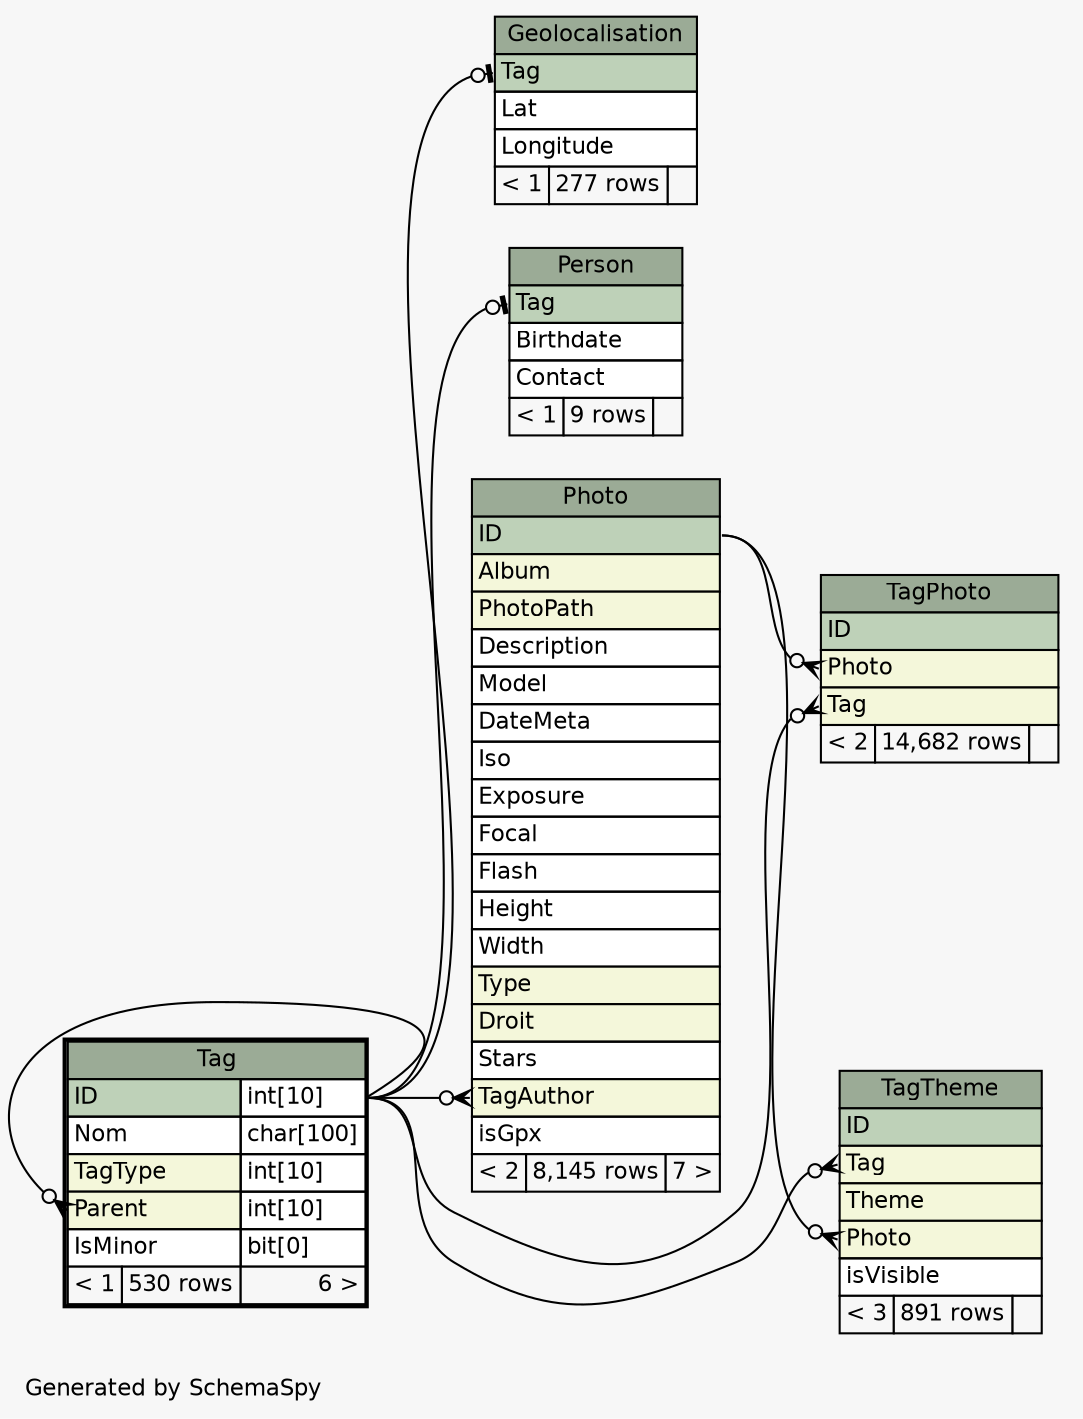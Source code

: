 // dot 2.28.0 on Linux 3.6.3-1-ARCH
// SchemaSpy rev 590
digraph "oneDegreeRelationshipsDiagram" {
  graph [
    rankdir="RL"
    bgcolor="#f7f7f7"
    label="\nGenerated by SchemaSpy"
    labeljust="l"
    nodesep="0.18"
    ranksep="0.46"
    fontname="Helvetica"
    fontsize="11"
  ];
  node [
    fontname="Helvetica"
    fontsize="11"
    shape="plaintext"
  ];
  edge [
    arrowsize="0.8"
  ];
  "Geolocalisation":"Tag":w -> "Tag":"ID.type":e [arrowhead=none dir=back arrowtail=teeodot];
  "Person":"Tag":w -> "Tag":"ID.type":e [arrowhead=none dir=back arrowtail=teeodot];
  "Photo":"TagAuthor":w -> "Tag":"ID.type":e [arrowhead=none dir=back arrowtail=crowodot];
  "Tag":"Parent":w -> "Tag":"ID.type":e [arrowhead=none dir=back arrowtail=crowodot];
  "TagPhoto":"Photo":w -> "Photo":"ID":e [arrowhead=none dir=back arrowtail=crowodot];
  "TagPhoto":"Tag":w -> "Tag":"ID.type":e [arrowhead=none dir=back arrowtail=crowodot];
  "TagTheme":"Photo":w -> "Photo":"ID":e [arrowhead=none dir=back arrowtail=crowodot];
  "TagTheme":"Tag":w -> "Tag":"ID.type":e [arrowhead=none dir=back arrowtail=crowodot];
  "Geolocalisation" [
    label=<
    <TABLE BORDER="0" CELLBORDER="1" CELLSPACING="0" BGCOLOR="#ffffff">
      <TR><TD COLSPAN="3" BGCOLOR="#9bab96" ALIGN="CENTER">Geolocalisation</TD></TR>
      <TR><TD PORT="Tag" COLSPAN="3" BGCOLOR="#bed1b8" ALIGN="LEFT">Tag</TD></TR>
      <TR><TD PORT="Lat" COLSPAN="3" ALIGN="LEFT">Lat</TD></TR>
      <TR><TD PORT="Longitude" COLSPAN="3" ALIGN="LEFT">Longitude</TD></TR>
      <TR><TD ALIGN="LEFT" BGCOLOR="#f7f7f7">&lt; 1</TD><TD ALIGN="RIGHT" BGCOLOR="#f7f7f7">277 rows</TD><TD ALIGN="RIGHT" BGCOLOR="#f7f7f7">  </TD></TR>
    </TABLE>>
    URL="Geolocalisation.html"
    tooltip="Geolocalisation"
  ];
  "Person" [
    label=<
    <TABLE BORDER="0" CELLBORDER="1" CELLSPACING="0" BGCOLOR="#ffffff">
      <TR><TD COLSPAN="3" BGCOLOR="#9bab96" ALIGN="CENTER">Person</TD></TR>
      <TR><TD PORT="Tag" COLSPAN="3" BGCOLOR="#bed1b8" ALIGN="LEFT">Tag</TD></TR>
      <TR><TD PORT="Birthdate" COLSPAN="3" ALIGN="LEFT">Birthdate</TD></TR>
      <TR><TD PORT="Contact" COLSPAN="3" ALIGN="LEFT">Contact</TD></TR>
      <TR><TD ALIGN="LEFT" BGCOLOR="#f7f7f7">&lt; 1</TD><TD ALIGN="RIGHT" BGCOLOR="#f7f7f7">9 rows</TD><TD ALIGN="RIGHT" BGCOLOR="#f7f7f7">  </TD></TR>
    </TABLE>>
    URL="Person.html"
    tooltip="Person"
  ];
  "Photo" [
    label=<
    <TABLE BORDER="0" CELLBORDER="1" CELLSPACING="0" BGCOLOR="#ffffff">
      <TR><TD COLSPAN="3" BGCOLOR="#9bab96" ALIGN="CENTER">Photo</TD></TR>
      <TR><TD PORT="ID" COLSPAN="3" BGCOLOR="#bed1b8" ALIGN="LEFT">ID</TD></TR>
      <TR><TD PORT="Album" COLSPAN="3" BGCOLOR="#f4f7da" ALIGN="LEFT">Album</TD></TR>
      <TR><TD PORT="PhotoPath" COLSPAN="3" BGCOLOR="#f4f7da" ALIGN="LEFT">PhotoPath</TD></TR>
      <TR><TD PORT="Description" COLSPAN="3" ALIGN="LEFT">Description</TD></TR>
      <TR><TD PORT="Model" COLSPAN="3" ALIGN="LEFT">Model</TD></TR>
      <TR><TD PORT="DateMeta" COLSPAN="3" ALIGN="LEFT">DateMeta</TD></TR>
      <TR><TD PORT="Iso" COLSPAN="3" ALIGN="LEFT">Iso</TD></TR>
      <TR><TD PORT="Exposure" COLSPAN="3" ALIGN="LEFT">Exposure</TD></TR>
      <TR><TD PORT="Focal" COLSPAN="3" ALIGN="LEFT">Focal</TD></TR>
      <TR><TD PORT="Flash" COLSPAN="3" ALIGN="LEFT">Flash</TD></TR>
      <TR><TD PORT="Height" COLSPAN="3" ALIGN="LEFT">Height</TD></TR>
      <TR><TD PORT="Width" COLSPAN="3" ALIGN="LEFT">Width</TD></TR>
      <TR><TD PORT="Type" COLSPAN="3" BGCOLOR="#f4f7da" ALIGN="LEFT">Type</TD></TR>
      <TR><TD PORT="Droit" COLSPAN="3" BGCOLOR="#f4f7da" ALIGN="LEFT">Droit</TD></TR>
      <TR><TD PORT="Stars" COLSPAN="3" ALIGN="LEFT">Stars</TD></TR>
      <TR><TD PORT="TagAuthor" COLSPAN="3" BGCOLOR="#f4f7da" ALIGN="LEFT">TagAuthor</TD></TR>
      <TR><TD PORT="isGpx" COLSPAN="3" ALIGN="LEFT">isGpx</TD></TR>
      <TR><TD ALIGN="LEFT" BGCOLOR="#f7f7f7">&lt; 2</TD><TD ALIGN="RIGHT" BGCOLOR="#f7f7f7">8,145 rows</TD><TD ALIGN="RIGHT" BGCOLOR="#f7f7f7">7 &gt;</TD></TR>
    </TABLE>>
    URL="Photo.html"
    tooltip="Photo"
  ];
  "Tag" [
    label=<
    <TABLE BORDER="2" CELLBORDER="1" CELLSPACING="0" BGCOLOR="#ffffff">
      <TR><TD COLSPAN="3" BGCOLOR="#9bab96" ALIGN="CENTER">Tag</TD></TR>
      <TR><TD PORT="ID" COLSPAN="2" BGCOLOR="#bed1b8" ALIGN="LEFT">ID</TD><TD PORT="ID.type" ALIGN="LEFT">int[10]</TD></TR>
      <TR><TD PORT="Nom" COLSPAN="2" ALIGN="LEFT">Nom</TD><TD PORT="Nom.type" ALIGN="LEFT">char[100]</TD></TR>
      <TR><TD PORT="TagType" COLSPAN="2" BGCOLOR="#f4f7da" ALIGN="LEFT">TagType</TD><TD PORT="TagType.type" ALIGN="LEFT">int[10]</TD></TR>
      <TR><TD PORT="Parent" COLSPAN="2" BGCOLOR="#f4f7da" ALIGN="LEFT">Parent</TD><TD PORT="Parent.type" ALIGN="LEFT">int[10]</TD></TR>
      <TR><TD PORT="IsMinor" COLSPAN="2" ALIGN="LEFT">IsMinor</TD><TD PORT="IsMinor.type" ALIGN="LEFT">bit[0]</TD></TR>
      <TR><TD ALIGN="LEFT" BGCOLOR="#f7f7f7">&lt; 1</TD><TD ALIGN="RIGHT" BGCOLOR="#f7f7f7">530 rows</TD><TD ALIGN="RIGHT" BGCOLOR="#f7f7f7">6 &gt;</TD></TR>
    </TABLE>>
    URL="Tag.html"
    tooltip="Tag"
  ];
  "TagPhoto" [
    label=<
    <TABLE BORDER="0" CELLBORDER="1" CELLSPACING="0" BGCOLOR="#ffffff">
      <TR><TD COLSPAN="3" BGCOLOR="#9bab96" ALIGN="CENTER">TagPhoto</TD></TR>
      <TR><TD PORT="ID" COLSPAN="3" BGCOLOR="#bed1b8" ALIGN="LEFT">ID</TD></TR>
      <TR><TD PORT="Photo" COLSPAN="3" BGCOLOR="#f4f7da" ALIGN="LEFT">Photo</TD></TR>
      <TR><TD PORT="Tag" COLSPAN="3" BGCOLOR="#f4f7da" ALIGN="LEFT">Tag</TD></TR>
      <TR><TD ALIGN="LEFT" BGCOLOR="#f7f7f7">&lt; 2</TD><TD ALIGN="RIGHT" BGCOLOR="#f7f7f7">14,682 rows</TD><TD ALIGN="RIGHT" BGCOLOR="#f7f7f7">  </TD></TR>
    </TABLE>>
    URL="TagPhoto.html"
    tooltip="TagPhoto"
  ];
  "TagTheme" [
    label=<
    <TABLE BORDER="0" CELLBORDER="1" CELLSPACING="0" BGCOLOR="#ffffff">
      <TR><TD COLSPAN="3" BGCOLOR="#9bab96" ALIGN="CENTER">TagTheme</TD></TR>
      <TR><TD PORT="ID" COLSPAN="3" BGCOLOR="#bed1b8" ALIGN="LEFT">ID</TD></TR>
      <TR><TD PORT="Tag" COLSPAN="3" BGCOLOR="#f4f7da" ALIGN="LEFT">Tag</TD></TR>
      <TR><TD PORT="Theme" COLSPAN="3" BGCOLOR="#f4f7da" ALIGN="LEFT">Theme</TD></TR>
      <TR><TD PORT="Photo" COLSPAN="3" BGCOLOR="#f4f7da" ALIGN="LEFT">Photo</TD></TR>
      <TR><TD PORT="isVisible" COLSPAN="3" ALIGN="LEFT">isVisible</TD></TR>
      <TR><TD ALIGN="LEFT" BGCOLOR="#f7f7f7">&lt; 3</TD><TD ALIGN="RIGHT" BGCOLOR="#f7f7f7">891 rows</TD><TD ALIGN="RIGHT" BGCOLOR="#f7f7f7">  </TD></TR>
    </TABLE>>
    URL="TagTheme.html"
    tooltip="TagTheme"
  ];
}
